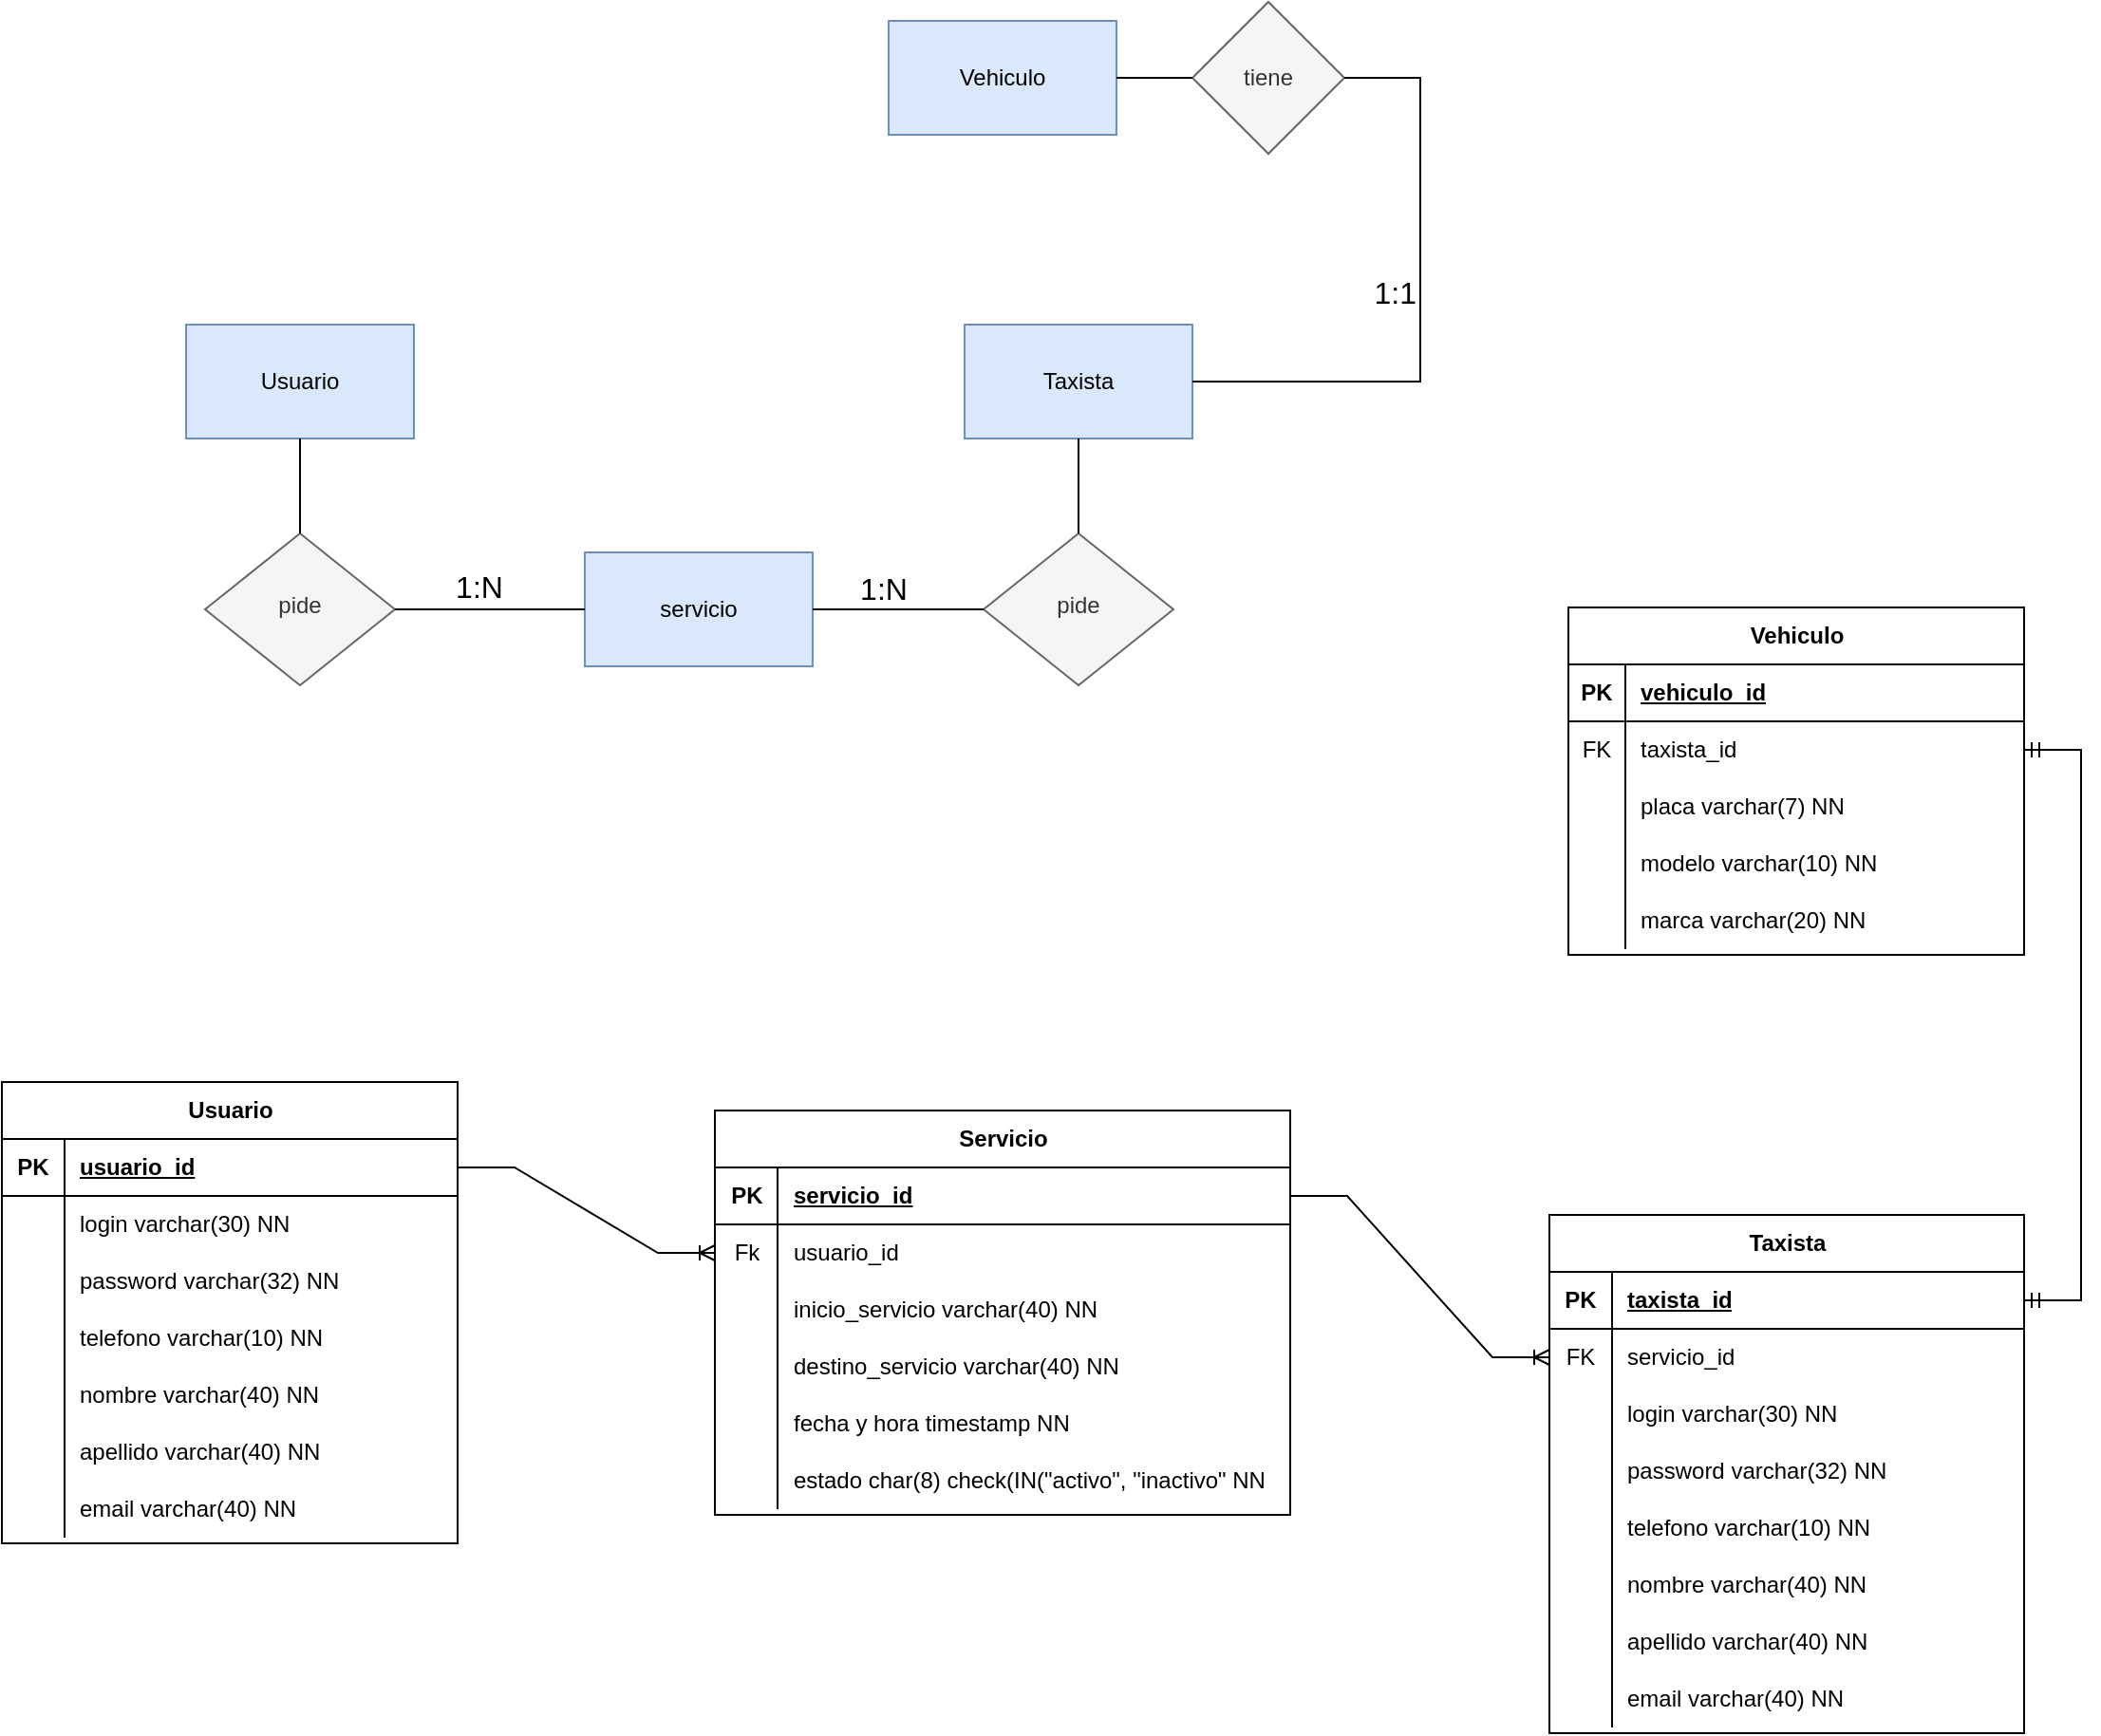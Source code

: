 <mxfile version="22.1.7" type="github">
  <diagram id="C5RBs43oDa-KdzZeNtuy" name="Page-1">
    <mxGraphModel dx="404" dy="332" grid="1" gridSize="10" guides="1" tooltips="1" connect="1" arrows="1" fold="1" page="1" pageScale="1" pageWidth="827" pageHeight="1169" math="0" shadow="0">
      <root>
        <mxCell id="WIyWlLk6GJQsqaUBKTNV-0" />
        <mxCell id="WIyWlLk6GJQsqaUBKTNV-1" parent="WIyWlLk6GJQsqaUBKTNV-0" />
        <mxCell id="WIyWlLk6GJQsqaUBKTNV-6" value="pide" style="rhombus;whiteSpace=wrap;html=1;shadow=0;fontFamily=Helvetica;fontSize=12;align=center;strokeWidth=1;spacing=6;spacingTop=-4;fillColor=#f5f5f5;fontColor=#333333;strokeColor=#666666;" parent="WIyWlLk6GJQsqaUBKTNV-1" vertex="1">
          <mxGeometry x="117" y="281" width="100" height="80" as="geometry" />
        </mxCell>
        <mxCell id="LEx5ge7jysPZpSsK8Mxb-0" value="servicio" style="rounded=0;whiteSpace=wrap;html=1;fillColor=#dae8fc;strokeColor=#6c8ebf;" parent="WIyWlLk6GJQsqaUBKTNV-1" vertex="1">
          <mxGeometry x="317" y="291" width="120" height="60" as="geometry" />
        </mxCell>
        <mxCell id="LEx5ge7jysPZpSsK8Mxb-2" value="Taxista" style="rounded=0;whiteSpace=wrap;html=1;fillColor=#dae8fc;strokeColor=#6c8ebf;" parent="WIyWlLk6GJQsqaUBKTNV-1" vertex="1">
          <mxGeometry x="517" y="171" width="120" height="60" as="geometry" />
        </mxCell>
        <mxCell id="LEx5ge7jysPZpSsK8Mxb-3" value="Usuario" style="rounded=0;whiteSpace=wrap;html=1;fillColor=#dae8fc;strokeColor=#6c8ebf;" parent="WIyWlLk6GJQsqaUBKTNV-1" vertex="1">
          <mxGeometry x="107" y="171" width="120" height="60" as="geometry" />
        </mxCell>
        <mxCell id="LEx5ge7jysPZpSsK8Mxb-6" value="pide" style="rhombus;whiteSpace=wrap;html=1;shadow=0;fontFamily=Helvetica;fontSize=12;align=center;strokeWidth=1;spacing=6;spacingTop=-4;fillColor=#f5f5f5;fontColor=#333333;strokeColor=#666666;" parent="WIyWlLk6GJQsqaUBKTNV-1" vertex="1">
          <mxGeometry x="527" y="281" width="100" height="80" as="geometry" />
        </mxCell>
        <mxCell id="LEx5ge7jysPZpSsK8Mxb-12" value="Vehiculo" style="rounded=0;whiteSpace=wrap;html=1;fillColor=#dae8fc;strokeColor=#6c8ebf;" parent="WIyWlLk6GJQsqaUBKTNV-1" vertex="1">
          <mxGeometry x="477" y="11" width="120" height="60" as="geometry" />
        </mxCell>
        <mxCell id="LEx5ge7jysPZpSsK8Mxb-14" value="tiene" style="rhombus;whiteSpace=wrap;html=1;fillColor=#f5f5f5;fontColor=#333333;strokeColor=#666666;" parent="WIyWlLk6GJQsqaUBKTNV-1" vertex="1">
          <mxGeometry x="637" y="1" width="80" height="80" as="geometry" />
        </mxCell>
        <mxCell id="LEx5ge7jysPZpSsK8Mxb-17" value="" style="endArrow=none;html=1;rounded=0;exitX=1;exitY=0.5;exitDx=0;exitDy=0;entryX=0;entryY=0.5;entryDx=0;entryDy=0;" parent="WIyWlLk6GJQsqaUBKTNV-1" source="LEx5ge7jysPZpSsK8Mxb-12" target="LEx5ge7jysPZpSsK8Mxb-14" edge="1">
          <mxGeometry width="50" height="50" relative="1" as="geometry">
            <mxPoint x="487" y="561" as="sourcePoint" />
            <mxPoint x="537" y="511" as="targetPoint" />
          </mxGeometry>
        </mxCell>
        <mxCell id="LEx5ge7jysPZpSsK8Mxb-18" value="" style="endArrow=none;html=1;rounded=0;exitX=1;exitY=0.5;exitDx=0;exitDy=0;entryX=1;entryY=0.5;entryDx=0;entryDy=0;fontSize=16;horizontal=1;labelPosition=center;verticalLabelPosition=top;align=center;verticalAlign=bottom;" parent="WIyWlLk6GJQsqaUBKTNV-1" source="LEx5ge7jysPZpSsK8Mxb-14" target="LEx5ge7jysPZpSsK8Mxb-2" edge="1">
          <mxGeometry width="50" height="50" relative="1" as="geometry">
            <mxPoint x="697" y="461" as="sourcePoint" />
            <mxPoint x="747" y="411" as="targetPoint" />
            <Array as="points">
              <mxPoint x="757" y="41" />
              <mxPoint x="757" y="201" />
              <mxPoint x="707" y="201" />
            </Array>
          </mxGeometry>
        </mxCell>
        <mxCell id="LEx5ge7jysPZpSsK8Mxb-26" value="1:1" style="edgeLabel;html=1;align=right;verticalAlign=middle;resizable=0;points=[];fontSize=16;horizontal=1;labelPosition=left;verticalLabelPosition=middle;" parent="LEx5ge7jysPZpSsK8Mxb-18" vertex="1" connectable="0">
          <mxGeometry x="-0.048" y="-2" relative="1" as="geometry">
            <mxPoint as="offset" />
          </mxGeometry>
        </mxCell>
        <mxCell id="LEx5ge7jysPZpSsK8Mxb-19" value="" style="endArrow=none;html=1;rounded=0;entryX=0.5;entryY=1;entryDx=0;entryDy=0;" parent="WIyWlLk6GJQsqaUBKTNV-1" source="LEx5ge7jysPZpSsK8Mxb-6" target="LEx5ge7jysPZpSsK8Mxb-2" edge="1">
          <mxGeometry width="50" height="50" relative="1" as="geometry">
            <mxPoint x="577" y="260.289" as="sourcePoint" />
            <mxPoint x="617" y="261" as="targetPoint" />
          </mxGeometry>
        </mxCell>
        <mxCell id="LEx5ge7jysPZpSsK8Mxb-21" value="" style="endArrow=none;html=1;rounded=0;entryX=0;entryY=0.5;entryDx=0;entryDy=0;" parent="WIyWlLk6GJQsqaUBKTNV-1" source="LEx5ge7jysPZpSsK8Mxb-0" target="LEx5ge7jysPZpSsK8Mxb-6" edge="1">
          <mxGeometry width="50" height="50" relative="1" as="geometry">
            <mxPoint x="437" y="371" as="sourcePoint" />
            <mxPoint x="507.711" y="321" as="targetPoint" />
          </mxGeometry>
        </mxCell>
        <mxCell id="LEx5ge7jysPZpSsK8Mxb-25" value="1:N" style="edgeLabel;html=1;align=center;verticalAlign=bottom;resizable=0;points=[];fontSize=16;horizontal=1;labelPosition=center;verticalLabelPosition=top;" parent="LEx5ge7jysPZpSsK8Mxb-21" vertex="1" connectable="0">
          <mxGeometry x="-0.178" relative="1" as="geometry">
            <mxPoint as="offset" />
          </mxGeometry>
        </mxCell>
        <mxCell id="LEx5ge7jysPZpSsK8Mxb-22" value="" style="endArrow=none;html=1;rounded=0;entryX=0;entryY=0.5;entryDx=0;entryDy=0;exitX=1;exitY=0.5;exitDx=0;exitDy=0;verticalAlign=bottom;" parent="WIyWlLk6GJQsqaUBKTNV-1" source="WIyWlLk6GJQsqaUBKTNV-6" target="LEx5ge7jysPZpSsK8Mxb-0" edge="1">
          <mxGeometry width="50" height="50" relative="1" as="geometry">
            <mxPoint x="407" y="451" as="sourcePoint" />
            <mxPoint x="457" y="401" as="targetPoint" />
          </mxGeometry>
        </mxCell>
        <mxCell id="LEx5ge7jysPZpSsK8Mxb-24" value="1:N" style="edgeLabel;html=1;align=center;verticalAlign=bottom;resizable=0;points=[];fontSize=16;horizontal=1;labelPosition=center;verticalLabelPosition=top;" parent="LEx5ge7jysPZpSsK8Mxb-22" vertex="1" connectable="0">
          <mxGeometry x="-0.12" y="1" relative="1" as="geometry">
            <mxPoint as="offset" />
          </mxGeometry>
        </mxCell>
        <mxCell id="LEx5ge7jysPZpSsK8Mxb-23" value="" style="endArrow=none;html=1;rounded=0;entryX=0.5;entryY=1;entryDx=0;entryDy=0;exitX=0.5;exitY=0;exitDx=0;exitDy=0;" parent="WIyWlLk6GJQsqaUBKTNV-1" source="WIyWlLk6GJQsqaUBKTNV-6" target="LEx5ge7jysPZpSsK8Mxb-3" edge="1">
          <mxGeometry width="50" height="50" relative="1" as="geometry">
            <mxPoint x="87" y="321" as="sourcePoint" />
            <mxPoint x="137" y="271" as="targetPoint" />
          </mxGeometry>
        </mxCell>
        <mxCell id="GaLto6K3OPoXVZuK_CbD-0" value="Usuario" style="shape=table;startSize=30;container=1;collapsible=1;childLayout=tableLayout;fixedRows=1;rowLines=0;fontStyle=1;align=center;resizeLast=1;html=1;" parent="WIyWlLk6GJQsqaUBKTNV-1" vertex="1">
          <mxGeometry x="10" y="570" width="240" height="243" as="geometry">
            <mxRectangle x="47" y="447" width="90" height="30" as="alternateBounds" />
          </mxGeometry>
        </mxCell>
        <mxCell id="GaLto6K3OPoXVZuK_CbD-1" value="" style="shape=tableRow;horizontal=0;startSize=0;swimlaneHead=0;swimlaneBody=0;fillColor=none;collapsible=0;dropTarget=0;points=[[0,0.5],[1,0.5]];portConstraint=eastwest;top=0;left=0;right=0;bottom=1;" parent="GaLto6K3OPoXVZuK_CbD-0" vertex="1">
          <mxGeometry y="30" width="240" height="30" as="geometry" />
        </mxCell>
        <mxCell id="GaLto6K3OPoXVZuK_CbD-2" value="PK" style="shape=partialRectangle;connectable=0;fillColor=none;top=0;left=0;bottom=0;right=0;fontStyle=1;overflow=hidden;whiteSpace=wrap;html=1;" parent="GaLto6K3OPoXVZuK_CbD-1" vertex="1">
          <mxGeometry width="33" height="30" as="geometry">
            <mxRectangle width="33" height="30" as="alternateBounds" />
          </mxGeometry>
        </mxCell>
        <mxCell id="GaLto6K3OPoXVZuK_CbD-3" value="usuario_id" style="shape=partialRectangle;connectable=0;fillColor=none;top=0;left=0;bottom=0;right=0;align=left;spacingLeft=6;fontStyle=5;overflow=hidden;whiteSpace=wrap;html=1;" parent="GaLto6K3OPoXVZuK_CbD-1" vertex="1">
          <mxGeometry x="33" width="207" height="30" as="geometry">
            <mxRectangle width="207" height="30" as="alternateBounds" />
          </mxGeometry>
        </mxCell>
        <mxCell id="GaLto6K3OPoXVZuK_CbD-4" value="" style="shape=tableRow;horizontal=0;startSize=0;swimlaneHead=0;swimlaneBody=0;fillColor=none;collapsible=0;dropTarget=0;points=[[0,0.5],[1,0.5]];portConstraint=eastwest;top=0;left=0;right=0;bottom=0;" parent="GaLto6K3OPoXVZuK_CbD-0" vertex="1">
          <mxGeometry y="60" width="240" height="30" as="geometry" />
        </mxCell>
        <mxCell id="GaLto6K3OPoXVZuK_CbD-5" value="" style="shape=partialRectangle;connectable=0;fillColor=none;top=0;left=0;bottom=0;right=0;editable=1;overflow=hidden;whiteSpace=wrap;html=1;" parent="GaLto6K3OPoXVZuK_CbD-4" vertex="1">
          <mxGeometry width="33" height="30" as="geometry">
            <mxRectangle width="33" height="30" as="alternateBounds" />
          </mxGeometry>
        </mxCell>
        <mxCell id="GaLto6K3OPoXVZuK_CbD-6" value="login varchar(30) NN" style="shape=partialRectangle;connectable=0;fillColor=none;top=0;left=0;bottom=0;right=0;align=left;spacingLeft=6;overflow=hidden;whiteSpace=wrap;html=1;" parent="GaLto6K3OPoXVZuK_CbD-4" vertex="1">
          <mxGeometry x="33" width="207" height="30" as="geometry">
            <mxRectangle width="207" height="30" as="alternateBounds" />
          </mxGeometry>
        </mxCell>
        <mxCell id="GaLto6K3OPoXVZuK_CbD-7" value="" style="shape=tableRow;horizontal=0;startSize=0;swimlaneHead=0;swimlaneBody=0;fillColor=none;collapsible=0;dropTarget=0;points=[[0,0.5],[1,0.5]];portConstraint=eastwest;top=0;left=0;right=0;bottom=0;" parent="GaLto6K3OPoXVZuK_CbD-0" vertex="1">
          <mxGeometry y="90" width="240" height="30" as="geometry" />
        </mxCell>
        <mxCell id="GaLto6K3OPoXVZuK_CbD-8" value="" style="shape=partialRectangle;connectable=0;fillColor=none;top=0;left=0;bottom=0;right=0;editable=1;overflow=hidden;whiteSpace=wrap;html=1;" parent="GaLto6K3OPoXVZuK_CbD-7" vertex="1">
          <mxGeometry width="33" height="30" as="geometry">
            <mxRectangle width="33" height="30" as="alternateBounds" />
          </mxGeometry>
        </mxCell>
        <mxCell id="GaLto6K3OPoXVZuK_CbD-9" value="password varchar(32) NN" style="shape=partialRectangle;connectable=0;fillColor=none;top=0;left=0;bottom=0;right=0;align=left;spacingLeft=6;overflow=hidden;whiteSpace=wrap;html=1;" parent="GaLto6K3OPoXVZuK_CbD-7" vertex="1">
          <mxGeometry x="33" width="207" height="30" as="geometry">
            <mxRectangle width="207" height="30" as="alternateBounds" />
          </mxGeometry>
        </mxCell>
        <mxCell id="GaLto6K3OPoXVZuK_CbD-10" value="" style="shape=tableRow;horizontal=0;startSize=0;swimlaneHead=0;swimlaneBody=0;fillColor=none;collapsible=0;dropTarget=0;points=[[0,0.5],[1,0.5]];portConstraint=eastwest;top=0;left=0;right=0;bottom=0;" parent="GaLto6K3OPoXVZuK_CbD-0" vertex="1">
          <mxGeometry y="120" width="240" height="30" as="geometry" />
        </mxCell>
        <mxCell id="GaLto6K3OPoXVZuK_CbD-11" value="" style="shape=partialRectangle;connectable=0;fillColor=none;top=0;left=0;bottom=0;right=0;editable=1;overflow=hidden;whiteSpace=wrap;html=1;" parent="GaLto6K3OPoXVZuK_CbD-10" vertex="1">
          <mxGeometry width="33" height="30" as="geometry">
            <mxRectangle width="33" height="30" as="alternateBounds" />
          </mxGeometry>
        </mxCell>
        <mxCell id="GaLto6K3OPoXVZuK_CbD-12" value="telefono varchar(10) NN" style="shape=partialRectangle;connectable=0;fillColor=none;top=0;left=0;bottom=0;right=0;align=left;spacingLeft=6;overflow=hidden;whiteSpace=wrap;html=1;" parent="GaLto6K3OPoXVZuK_CbD-10" vertex="1">
          <mxGeometry x="33" width="207" height="30" as="geometry">
            <mxRectangle width="207" height="30" as="alternateBounds" />
          </mxGeometry>
        </mxCell>
        <mxCell id="GaLto6K3OPoXVZuK_CbD-19" value="" style="shape=tableRow;horizontal=0;startSize=0;swimlaneHead=0;swimlaneBody=0;fillColor=none;collapsible=0;dropTarget=0;points=[[0,0.5],[1,0.5]];portConstraint=eastwest;top=0;left=0;right=0;bottom=0;" parent="GaLto6K3OPoXVZuK_CbD-0" vertex="1">
          <mxGeometry y="150" width="240" height="30" as="geometry" />
        </mxCell>
        <mxCell id="GaLto6K3OPoXVZuK_CbD-20" value="" style="shape=partialRectangle;connectable=0;fillColor=none;top=0;left=0;bottom=0;right=0;editable=1;overflow=hidden;whiteSpace=wrap;html=1;" parent="GaLto6K3OPoXVZuK_CbD-19" vertex="1">
          <mxGeometry width="33" height="30" as="geometry">
            <mxRectangle width="33" height="30" as="alternateBounds" />
          </mxGeometry>
        </mxCell>
        <mxCell id="GaLto6K3OPoXVZuK_CbD-21" value="nombre varchar(40) NN" style="shape=partialRectangle;connectable=0;fillColor=none;top=0;left=0;bottom=0;right=0;align=left;spacingLeft=6;overflow=hidden;whiteSpace=wrap;html=1;" parent="GaLto6K3OPoXVZuK_CbD-19" vertex="1">
          <mxGeometry x="33" width="207" height="30" as="geometry">
            <mxRectangle width="207" height="30" as="alternateBounds" />
          </mxGeometry>
        </mxCell>
        <mxCell id="GaLto6K3OPoXVZuK_CbD-39" value="" style="shape=tableRow;horizontal=0;startSize=0;swimlaneHead=0;swimlaneBody=0;fillColor=none;collapsible=0;dropTarget=0;points=[[0,0.5],[1,0.5]];portConstraint=eastwest;top=0;left=0;right=0;bottom=0;" parent="GaLto6K3OPoXVZuK_CbD-0" vertex="1">
          <mxGeometry y="180" width="240" height="30" as="geometry" />
        </mxCell>
        <mxCell id="GaLto6K3OPoXVZuK_CbD-40" value="" style="shape=partialRectangle;connectable=0;fillColor=none;top=0;left=0;bottom=0;right=0;editable=1;overflow=hidden;whiteSpace=wrap;html=1;" parent="GaLto6K3OPoXVZuK_CbD-39" vertex="1">
          <mxGeometry width="33" height="30" as="geometry">
            <mxRectangle width="33" height="30" as="alternateBounds" />
          </mxGeometry>
        </mxCell>
        <mxCell id="GaLto6K3OPoXVZuK_CbD-41" value="apellido varchar(40) NN" style="shape=partialRectangle;connectable=0;fillColor=none;top=0;left=0;bottom=0;right=0;align=left;spacingLeft=6;overflow=hidden;whiteSpace=wrap;html=1;" parent="GaLto6K3OPoXVZuK_CbD-39" vertex="1">
          <mxGeometry x="33" width="207" height="30" as="geometry">
            <mxRectangle width="207" height="30" as="alternateBounds" />
          </mxGeometry>
        </mxCell>
        <mxCell id="GaLto6K3OPoXVZuK_CbD-42" value="" style="shape=tableRow;horizontal=0;startSize=0;swimlaneHead=0;swimlaneBody=0;fillColor=none;collapsible=0;dropTarget=0;points=[[0,0.5],[1,0.5]];portConstraint=eastwest;top=0;left=0;right=0;bottom=0;" parent="GaLto6K3OPoXVZuK_CbD-0" vertex="1">
          <mxGeometry y="210" width="240" height="30" as="geometry" />
        </mxCell>
        <mxCell id="GaLto6K3OPoXVZuK_CbD-43" value="" style="shape=partialRectangle;connectable=0;fillColor=none;top=0;left=0;bottom=0;right=0;editable=1;overflow=hidden;whiteSpace=wrap;html=1;" parent="GaLto6K3OPoXVZuK_CbD-42" vertex="1">
          <mxGeometry width="33" height="30" as="geometry">
            <mxRectangle width="33" height="30" as="alternateBounds" />
          </mxGeometry>
        </mxCell>
        <mxCell id="GaLto6K3OPoXVZuK_CbD-44" value="email varchar(40) NN" style="shape=partialRectangle;connectable=0;fillColor=none;top=0;left=0;bottom=0;right=0;align=left;spacingLeft=6;overflow=hidden;whiteSpace=wrap;html=1;" parent="GaLto6K3OPoXVZuK_CbD-42" vertex="1">
          <mxGeometry x="33" width="207" height="30" as="geometry">
            <mxRectangle width="207" height="30" as="alternateBounds" />
          </mxGeometry>
        </mxCell>
        <mxCell id="GaLto6K3OPoXVZuK_CbD-16" value="" style="shape=tableRow;horizontal=0;startSize=0;swimlaneHead=0;swimlaneBody=0;fillColor=none;collapsible=0;dropTarget=0;points=[[0,0.5],[1,0.5]];portConstraint=eastwest;top=0;left=0;right=0;bottom=0;" parent="WIyWlLk6GJQsqaUBKTNV-1" vertex="1">
          <mxGeometry x="60" y="670" width="240" height="30" as="geometry" />
        </mxCell>
        <mxCell id="GaLto6K3OPoXVZuK_CbD-17" value="" style="shape=partialRectangle;connectable=0;fillColor=none;top=0;left=0;bottom=0;right=0;editable=1;overflow=hidden;whiteSpace=wrap;html=1;" parent="GaLto6K3OPoXVZuK_CbD-16" vertex="1">
          <mxGeometry width="33" height="30" as="geometry">
            <mxRectangle width="33" height="30" as="alternateBounds" />
          </mxGeometry>
        </mxCell>
        <mxCell id="GaLto6K3OPoXVZuK_CbD-45" value="Taxista" style="shape=table;startSize=30;container=1;collapsible=1;childLayout=tableLayout;fixedRows=1;rowLines=0;fontStyle=1;align=center;resizeLast=1;html=1;" parent="WIyWlLk6GJQsqaUBKTNV-1" vertex="1">
          <mxGeometry x="825" y="640" width="250" height="273" as="geometry">
            <mxRectangle x="47" y="447" width="90" height="30" as="alternateBounds" />
          </mxGeometry>
        </mxCell>
        <mxCell id="GaLto6K3OPoXVZuK_CbD-46" value="" style="shape=tableRow;horizontal=0;startSize=0;swimlaneHead=0;swimlaneBody=0;fillColor=none;collapsible=0;dropTarget=0;points=[[0,0.5],[1,0.5]];portConstraint=eastwest;top=0;left=0;right=0;bottom=1;" parent="GaLto6K3OPoXVZuK_CbD-45" vertex="1">
          <mxGeometry y="30" width="250" height="30" as="geometry" />
        </mxCell>
        <mxCell id="GaLto6K3OPoXVZuK_CbD-47" value="PK" style="shape=partialRectangle;connectable=0;fillColor=none;top=0;left=0;bottom=0;right=0;fontStyle=1;overflow=hidden;whiteSpace=wrap;html=1;" parent="GaLto6K3OPoXVZuK_CbD-46" vertex="1">
          <mxGeometry width="33" height="30" as="geometry">
            <mxRectangle width="33" height="30" as="alternateBounds" />
          </mxGeometry>
        </mxCell>
        <mxCell id="GaLto6K3OPoXVZuK_CbD-48" value="taxista_id" style="shape=partialRectangle;connectable=0;fillColor=none;top=0;left=0;bottom=0;right=0;align=left;spacingLeft=6;fontStyle=5;overflow=hidden;whiteSpace=wrap;html=1;" parent="GaLto6K3OPoXVZuK_CbD-46" vertex="1">
          <mxGeometry x="33" width="217" height="30" as="geometry">
            <mxRectangle width="217" height="30" as="alternateBounds" />
          </mxGeometry>
        </mxCell>
        <mxCell id="GaLto6K3OPoXVZuK_CbD-49" value="" style="shape=tableRow;horizontal=0;startSize=0;swimlaneHead=0;swimlaneBody=0;fillColor=none;collapsible=0;dropTarget=0;points=[[0,0.5],[1,0.5]];portConstraint=eastwest;top=0;left=0;right=0;bottom=0;" parent="GaLto6K3OPoXVZuK_CbD-45" vertex="1">
          <mxGeometry y="60" width="250" height="30" as="geometry" />
        </mxCell>
        <mxCell id="GaLto6K3OPoXVZuK_CbD-50" value="FK" style="shape=partialRectangle;connectable=0;fillColor=none;top=0;left=0;bottom=0;right=0;editable=1;overflow=hidden;whiteSpace=wrap;html=1;" parent="GaLto6K3OPoXVZuK_CbD-49" vertex="1">
          <mxGeometry width="33" height="30" as="geometry">
            <mxRectangle width="33" height="30" as="alternateBounds" />
          </mxGeometry>
        </mxCell>
        <mxCell id="GaLto6K3OPoXVZuK_CbD-51" value="servicio_id&amp;nbsp;" style="shape=partialRectangle;connectable=0;fillColor=none;top=0;left=0;bottom=0;right=0;align=left;spacingLeft=6;overflow=hidden;whiteSpace=wrap;html=1;" parent="GaLto6K3OPoXVZuK_CbD-49" vertex="1">
          <mxGeometry x="33" width="217" height="30" as="geometry">
            <mxRectangle width="217" height="30" as="alternateBounds" />
          </mxGeometry>
        </mxCell>
        <mxCell id="GaLto6K3OPoXVZuK_CbD-112" value="" style="shape=tableRow;horizontal=0;startSize=0;swimlaneHead=0;swimlaneBody=0;fillColor=none;collapsible=0;dropTarget=0;points=[[0,0.5],[1,0.5]];portConstraint=eastwest;top=0;left=0;right=0;bottom=0;" parent="GaLto6K3OPoXVZuK_CbD-45" vertex="1">
          <mxGeometry y="90" width="250" height="30" as="geometry" />
        </mxCell>
        <mxCell id="GaLto6K3OPoXVZuK_CbD-113" value="" style="shape=partialRectangle;connectable=0;fillColor=none;top=0;left=0;bottom=0;right=0;editable=1;overflow=hidden;whiteSpace=wrap;html=1;" parent="GaLto6K3OPoXVZuK_CbD-112" vertex="1">
          <mxGeometry width="33" height="30" as="geometry">
            <mxRectangle width="33" height="30" as="alternateBounds" />
          </mxGeometry>
        </mxCell>
        <mxCell id="GaLto6K3OPoXVZuK_CbD-114" value="login varchar(30) NN" style="shape=partialRectangle;connectable=0;fillColor=none;top=0;left=0;bottom=0;right=0;align=left;spacingLeft=6;overflow=hidden;whiteSpace=wrap;html=1;" parent="GaLto6K3OPoXVZuK_CbD-112" vertex="1">
          <mxGeometry x="33" width="217" height="30" as="geometry">
            <mxRectangle width="217" height="30" as="alternateBounds" />
          </mxGeometry>
        </mxCell>
        <mxCell id="GaLto6K3OPoXVZuK_CbD-52" value="" style="shape=tableRow;horizontal=0;startSize=0;swimlaneHead=0;swimlaneBody=0;fillColor=none;collapsible=0;dropTarget=0;points=[[0,0.5],[1,0.5]];portConstraint=eastwest;top=0;left=0;right=0;bottom=0;" parent="GaLto6K3OPoXVZuK_CbD-45" vertex="1">
          <mxGeometry y="120" width="250" height="30" as="geometry" />
        </mxCell>
        <mxCell id="GaLto6K3OPoXVZuK_CbD-53" value="" style="shape=partialRectangle;connectable=0;fillColor=none;top=0;left=0;bottom=0;right=0;editable=1;overflow=hidden;whiteSpace=wrap;html=1;" parent="GaLto6K3OPoXVZuK_CbD-52" vertex="1">
          <mxGeometry width="33" height="30" as="geometry">
            <mxRectangle width="33" height="30" as="alternateBounds" />
          </mxGeometry>
        </mxCell>
        <mxCell id="GaLto6K3OPoXVZuK_CbD-54" value="password varchar(32) NN" style="shape=partialRectangle;connectable=0;fillColor=none;top=0;left=0;bottom=0;right=0;align=left;spacingLeft=6;overflow=hidden;whiteSpace=wrap;html=1;" parent="GaLto6K3OPoXVZuK_CbD-52" vertex="1">
          <mxGeometry x="33" width="217" height="30" as="geometry">
            <mxRectangle width="217" height="30" as="alternateBounds" />
          </mxGeometry>
        </mxCell>
        <mxCell id="GaLto6K3OPoXVZuK_CbD-55" value="" style="shape=tableRow;horizontal=0;startSize=0;swimlaneHead=0;swimlaneBody=0;fillColor=none;collapsible=0;dropTarget=0;points=[[0,0.5],[1,0.5]];portConstraint=eastwest;top=0;left=0;right=0;bottom=0;" parent="GaLto6K3OPoXVZuK_CbD-45" vertex="1">
          <mxGeometry y="150" width="250" height="30" as="geometry" />
        </mxCell>
        <mxCell id="GaLto6K3OPoXVZuK_CbD-56" value="" style="shape=partialRectangle;connectable=0;fillColor=none;top=0;left=0;bottom=0;right=0;editable=1;overflow=hidden;whiteSpace=wrap;html=1;" parent="GaLto6K3OPoXVZuK_CbD-55" vertex="1">
          <mxGeometry width="33" height="30" as="geometry">
            <mxRectangle width="33" height="30" as="alternateBounds" />
          </mxGeometry>
        </mxCell>
        <mxCell id="GaLto6K3OPoXVZuK_CbD-57" value="telefono varchar(10) NN" style="shape=partialRectangle;connectable=0;fillColor=none;top=0;left=0;bottom=0;right=0;align=left;spacingLeft=6;overflow=hidden;whiteSpace=wrap;html=1;" parent="GaLto6K3OPoXVZuK_CbD-55" vertex="1">
          <mxGeometry x="33" width="217" height="30" as="geometry">
            <mxRectangle width="217" height="30" as="alternateBounds" />
          </mxGeometry>
        </mxCell>
        <mxCell id="GaLto6K3OPoXVZuK_CbD-58" value="" style="shape=tableRow;horizontal=0;startSize=0;swimlaneHead=0;swimlaneBody=0;fillColor=none;collapsible=0;dropTarget=0;points=[[0,0.5],[1,0.5]];portConstraint=eastwest;top=0;left=0;right=0;bottom=0;" parent="GaLto6K3OPoXVZuK_CbD-45" vertex="1">
          <mxGeometry y="180" width="250" height="30" as="geometry" />
        </mxCell>
        <mxCell id="GaLto6K3OPoXVZuK_CbD-59" value="" style="shape=partialRectangle;connectable=0;fillColor=none;top=0;left=0;bottom=0;right=0;editable=1;overflow=hidden;whiteSpace=wrap;html=1;" parent="GaLto6K3OPoXVZuK_CbD-58" vertex="1">
          <mxGeometry width="33" height="30" as="geometry">
            <mxRectangle width="33" height="30" as="alternateBounds" />
          </mxGeometry>
        </mxCell>
        <mxCell id="GaLto6K3OPoXVZuK_CbD-60" value="nombre varchar(40) NN" style="shape=partialRectangle;connectable=0;fillColor=none;top=0;left=0;bottom=0;right=0;align=left;spacingLeft=6;overflow=hidden;whiteSpace=wrap;html=1;" parent="GaLto6K3OPoXVZuK_CbD-58" vertex="1">
          <mxGeometry x="33" width="217" height="30" as="geometry">
            <mxRectangle width="217" height="30" as="alternateBounds" />
          </mxGeometry>
        </mxCell>
        <mxCell id="GaLto6K3OPoXVZuK_CbD-61" value="" style="shape=tableRow;horizontal=0;startSize=0;swimlaneHead=0;swimlaneBody=0;fillColor=none;collapsible=0;dropTarget=0;points=[[0,0.5],[1,0.5]];portConstraint=eastwest;top=0;left=0;right=0;bottom=0;" parent="GaLto6K3OPoXVZuK_CbD-45" vertex="1">
          <mxGeometry y="210" width="250" height="30" as="geometry" />
        </mxCell>
        <mxCell id="GaLto6K3OPoXVZuK_CbD-62" value="" style="shape=partialRectangle;connectable=0;fillColor=none;top=0;left=0;bottom=0;right=0;editable=1;overflow=hidden;whiteSpace=wrap;html=1;" parent="GaLto6K3OPoXVZuK_CbD-61" vertex="1">
          <mxGeometry width="33" height="30" as="geometry">
            <mxRectangle width="33" height="30" as="alternateBounds" />
          </mxGeometry>
        </mxCell>
        <mxCell id="GaLto6K3OPoXVZuK_CbD-63" value="apellido varchar(40) NN" style="shape=partialRectangle;connectable=0;fillColor=none;top=0;left=0;bottom=0;right=0;align=left;spacingLeft=6;overflow=hidden;whiteSpace=wrap;html=1;" parent="GaLto6K3OPoXVZuK_CbD-61" vertex="1">
          <mxGeometry x="33" width="217" height="30" as="geometry">
            <mxRectangle width="217" height="30" as="alternateBounds" />
          </mxGeometry>
        </mxCell>
        <mxCell id="GaLto6K3OPoXVZuK_CbD-64" value="" style="shape=tableRow;horizontal=0;startSize=0;swimlaneHead=0;swimlaneBody=0;fillColor=none;collapsible=0;dropTarget=0;points=[[0,0.5],[1,0.5]];portConstraint=eastwest;top=0;left=0;right=0;bottom=0;" parent="GaLto6K3OPoXVZuK_CbD-45" vertex="1">
          <mxGeometry y="240" width="250" height="30" as="geometry" />
        </mxCell>
        <mxCell id="GaLto6K3OPoXVZuK_CbD-65" value="" style="shape=partialRectangle;connectable=0;fillColor=none;top=0;left=0;bottom=0;right=0;editable=1;overflow=hidden;whiteSpace=wrap;html=1;" parent="GaLto6K3OPoXVZuK_CbD-64" vertex="1">
          <mxGeometry width="33" height="30" as="geometry">
            <mxRectangle width="33" height="30" as="alternateBounds" />
          </mxGeometry>
        </mxCell>
        <mxCell id="GaLto6K3OPoXVZuK_CbD-66" value="email varchar(40) NN" style="shape=partialRectangle;connectable=0;fillColor=none;top=0;left=0;bottom=0;right=0;align=left;spacingLeft=6;overflow=hidden;whiteSpace=wrap;html=1;" parent="GaLto6K3OPoXVZuK_CbD-64" vertex="1">
          <mxGeometry x="33" width="217" height="30" as="geometry">
            <mxRectangle width="217" height="30" as="alternateBounds" />
          </mxGeometry>
        </mxCell>
        <mxCell id="GaLto6K3OPoXVZuK_CbD-67" value="Vehiculo" style="shape=table;startSize=30;container=1;collapsible=1;childLayout=tableLayout;fixedRows=1;rowLines=0;fontStyle=1;align=center;resizeLast=1;html=1;" parent="WIyWlLk6GJQsqaUBKTNV-1" vertex="1">
          <mxGeometry x="835" y="320" width="240" height="183" as="geometry">
            <mxRectangle x="47" y="447" width="90" height="30" as="alternateBounds" />
          </mxGeometry>
        </mxCell>
        <mxCell id="GaLto6K3OPoXVZuK_CbD-68" value="" style="shape=tableRow;horizontal=0;startSize=0;swimlaneHead=0;swimlaneBody=0;fillColor=none;collapsible=0;dropTarget=0;points=[[0,0.5],[1,0.5]];portConstraint=eastwest;top=0;left=0;right=0;bottom=1;" parent="GaLto6K3OPoXVZuK_CbD-67" vertex="1">
          <mxGeometry y="30" width="240" height="30" as="geometry" />
        </mxCell>
        <mxCell id="GaLto6K3OPoXVZuK_CbD-69" value="PK" style="shape=partialRectangle;connectable=0;fillColor=none;top=0;left=0;bottom=0;right=0;fontStyle=1;overflow=hidden;whiteSpace=wrap;html=1;" parent="GaLto6K3OPoXVZuK_CbD-68" vertex="1">
          <mxGeometry width="30" height="30" as="geometry">
            <mxRectangle width="30" height="30" as="alternateBounds" />
          </mxGeometry>
        </mxCell>
        <mxCell id="GaLto6K3OPoXVZuK_CbD-70" value="vehiculo_id" style="shape=partialRectangle;connectable=0;fillColor=none;top=0;left=0;bottom=0;right=0;align=left;spacingLeft=6;fontStyle=5;overflow=hidden;whiteSpace=wrap;html=1;" parent="GaLto6K3OPoXVZuK_CbD-68" vertex="1">
          <mxGeometry x="30" width="210" height="30" as="geometry">
            <mxRectangle width="210" height="30" as="alternateBounds" />
          </mxGeometry>
        </mxCell>
        <mxCell id="GaLto6K3OPoXVZuK_CbD-71" value="" style="shape=tableRow;horizontal=0;startSize=0;swimlaneHead=0;swimlaneBody=0;fillColor=none;collapsible=0;dropTarget=0;points=[[0,0.5],[1,0.5]];portConstraint=eastwest;top=0;left=0;right=0;bottom=0;" parent="GaLto6K3OPoXVZuK_CbD-67" vertex="1">
          <mxGeometry y="60" width="240" height="30" as="geometry" />
        </mxCell>
        <mxCell id="GaLto6K3OPoXVZuK_CbD-72" value="FK" style="shape=partialRectangle;connectable=0;fillColor=none;top=0;left=0;bottom=0;right=0;editable=1;overflow=hidden;whiteSpace=wrap;html=1;" parent="GaLto6K3OPoXVZuK_CbD-71" vertex="1">
          <mxGeometry width="30" height="30" as="geometry">
            <mxRectangle width="30" height="30" as="alternateBounds" />
          </mxGeometry>
        </mxCell>
        <mxCell id="GaLto6K3OPoXVZuK_CbD-73" value="taxista_id&amp;nbsp;" style="shape=partialRectangle;connectable=0;fillColor=none;top=0;left=0;bottom=0;right=0;align=left;spacingLeft=6;overflow=hidden;whiteSpace=wrap;html=1;" parent="GaLto6K3OPoXVZuK_CbD-71" vertex="1">
          <mxGeometry x="30" width="210" height="30" as="geometry">
            <mxRectangle width="210" height="30" as="alternateBounds" />
          </mxGeometry>
        </mxCell>
        <mxCell id="GaLto6K3OPoXVZuK_CbD-74" value="" style="shape=tableRow;horizontal=0;startSize=0;swimlaneHead=0;swimlaneBody=0;fillColor=none;collapsible=0;dropTarget=0;points=[[0,0.5],[1,0.5]];portConstraint=eastwest;top=0;left=0;right=0;bottom=0;" parent="GaLto6K3OPoXVZuK_CbD-67" vertex="1">
          <mxGeometry y="90" width="240" height="30" as="geometry" />
        </mxCell>
        <mxCell id="GaLto6K3OPoXVZuK_CbD-75" value="" style="shape=partialRectangle;connectable=0;fillColor=none;top=0;left=0;bottom=0;right=0;editable=1;overflow=hidden;whiteSpace=wrap;html=1;" parent="GaLto6K3OPoXVZuK_CbD-74" vertex="1">
          <mxGeometry width="30" height="30" as="geometry">
            <mxRectangle width="30" height="30" as="alternateBounds" />
          </mxGeometry>
        </mxCell>
        <mxCell id="GaLto6K3OPoXVZuK_CbD-76" value="placa varchar(7) NN" style="shape=partialRectangle;connectable=0;fillColor=none;top=0;left=0;bottom=0;right=0;align=left;spacingLeft=6;overflow=hidden;whiteSpace=wrap;html=1;" parent="GaLto6K3OPoXVZuK_CbD-74" vertex="1">
          <mxGeometry x="30" width="210" height="30" as="geometry">
            <mxRectangle width="210" height="30" as="alternateBounds" />
          </mxGeometry>
        </mxCell>
        <mxCell id="GaLto6K3OPoXVZuK_CbD-77" value="" style="shape=tableRow;horizontal=0;startSize=0;swimlaneHead=0;swimlaneBody=0;fillColor=none;collapsible=0;dropTarget=0;points=[[0,0.5],[1,0.5]];portConstraint=eastwest;top=0;left=0;right=0;bottom=0;" parent="GaLto6K3OPoXVZuK_CbD-67" vertex="1">
          <mxGeometry y="120" width="240" height="30" as="geometry" />
        </mxCell>
        <mxCell id="GaLto6K3OPoXVZuK_CbD-78" value="" style="shape=partialRectangle;connectable=0;fillColor=none;top=0;left=0;bottom=0;right=0;editable=1;overflow=hidden;whiteSpace=wrap;html=1;" parent="GaLto6K3OPoXVZuK_CbD-77" vertex="1">
          <mxGeometry width="30" height="30" as="geometry">
            <mxRectangle width="30" height="30" as="alternateBounds" />
          </mxGeometry>
        </mxCell>
        <mxCell id="GaLto6K3OPoXVZuK_CbD-79" value="modelo varchar(10) NN" style="shape=partialRectangle;connectable=0;fillColor=none;top=0;left=0;bottom=0;right=0;align=left;spacingLeft=6;overflow=hidden;whiteSpace=wrap;html=1;" parent="GaLto6K3OPoXVZuK_CbD-77" vertex="1">
          <mxGeometry x="30" width="210" height="30" as="geometry">
            <mxRectangle width="210" height="30" as="alternateBounds" />
          </mxGeometry>
        </mxCell>
        <mxCell id="GaLto6K3OPoXVZuK_CbD-80" value="" style="shape=tableRow;horizontal=0;startSize=0;swimlaneHead=0;swimlaneBody=0;fillColor=none;collapsible=0;dropTarget=0;points=[[0,0.5],[1,0.5]];portConstraint=eastwest;top=0;left=0;right=0;bottom=0;" parent="GaLto6K3OPoXVZuK_CbD-67" vertex="1">
          <mxGeometry y="150" width="240" height="30" as="geometry" />
        </mxCell>
        <mxCell id="GaLto6K3OPoXVZuK_CbD-81" value="" style="shape=partialRectangle;connectable=0;fillColor=none;top=0;left=0;bottom=0;right=0;editable=1;overflow=hidden;whiteSpace=wrap;html=1;" parent="GaLto6K3OPoXVZuK_CbD-80" vertex="1">
          <mxGeometry width="30" height="30" as="geometry">
            <mxRectangle width="30" height="30" as="alternateBounds" />
          </mxGeometry>
        </mxCell>
        <mxCell id="GaLto6K3OPoXVZuK_CbD-82" value="marca varchar(20) NN" style="shape=partialRectangle;connectable=0;fillColor=none;top=0;left=0;bottom=0;right=0;align=left;spacingLeft=6;overflow=hidden;whiteSpace=wrap;html=1;" parent="GaLto6K3OPoXVZuK_CbD-80" vertex="1">
          <mxGeometry x="30" width="210" height="30" as="geometry">
            <mxRectangle width="210" height="30" as="alternateBounds" />
          </mxGeometry>
        </mxCell>
        <mxCell id="GaLto6K3OPoXVZuK_CbD-89" value="Servicio" style="shape=table;startSize=30;container=1;collapsible=1;childLayout=tableLayout;fixedRows=1;rowLines=0;fontStyle=1;align=center;resizeLast=1;html=1;" parent="WIyWlLk6GJQsqaUBKTNV-1" vertex="1">
          <mxGeometry x="385.5" y="585" width="303" height="213" as="geometry">
            <mxRectangle x="47" y="447" width="90" height="30" as="alternateBounds" />
          </mxGeometry>
        </mxCell>
        <mxCell id="GaLto6K3OPoXVZuK_CbD-90" value="" style="shape=tableRow;horizontal=0;startSize=0;swimlaneHead=0;swimlaneBody=0;fillColor=none;collapsible=0;dropTarget=0;points=[[0,0.5],[1,0.5]];portConstraint=eastwest;top=0;left=0;right=0;bottom=1;" parent="GaLto6K3OPoXVZuK_CbD-89" vertex="1">
          <mxGeometry y="30" width="303" height="30" as="geometry" />
        </mxCell>
        <mxCell id="GaLto6K3OPoXVZuK_CbD-91" value="PK" style="shape=partialRectangle;connectable=0;fillColor=none;top=0;left=0;bottom=0;right=0;fontStyle=1;overflow=hidden;whiteSpace=wrap;html=1;" parent="GaLto6K3OPoXVZuK_CbD-90" vertex="1">
          <mxGeometry width="33" height="30" as="geometry">
            <mxRectangle width="33" height="30" as="alternateBounds" />
          </mxGeometry>
        </mxCell>
        <mxCell id="GaLto6K3OPoXVZuK_CbD-92" value="servicio_id" style="shape=partialRectangle;connectable=0;fillColor=none;top=0;left=0;bottom=0;right=0;align=left;spacingLeft=6;fontStyle=5;overflow=hidden;whiteSpace=wrap;html=1;" parent="GaLto6K3OPoXVZuK_CbD-90" vertex="1">
          <mxGeometry x="33" width="270" height="30" as="geometry">
            <mxRectangle width="270" height="30" as="alternateBounds" />
          </mxGeometry>
        </mxCell>
        <mxCell id="GaLto6K3OPoXVZuK_CbD-93" value="" style="shape=tableRow;horizontal=0;startSize=0;swimlaneHead=0;swimlaneBody=0;fillColor=none;collapsible=0;dropTarget=0;points=[[0,0.5],[1,0.5]];portConstraint=eastwest;top=0;left=0;right=0;bottom=0;" parent="GaLto6K3OPoXVZuK_CbD-89" vertex="1">
          <mxGeometry y="60" width="303" height="30" as="geometry" />
        </mxCell>
        <mxCell id="GaLto6K3OPoXVZuK_CbD-94" value="Fk" style="shape=partialRectangle;connectable=0;fillColor=none;top=0;left=0;bottom=0;right=0;editable=1;overflow=hidden;whiteSpace=wrap;html=1;" parent="GaLto6K3OPoXVZuK_CbD-93" vertex="1">
          <mxGeometry width="33" height="30" as="geometry">
            <mxRectangle width="33" height="30" as="alternateBounds" />
          </mxGeometry>
        </mxCell>
        <mxCell id="GaLto6K3OPoXVZuK_CbD-95" value="usuario_id" style="shape=partialRectangle;connectable=0;fillColor=none;top=0;left=0;bottom=0;right=0;align=left;spacingLeft=6;overflow=hidden;whiteSpace=wrap;html=1;" parent="GaLto6K3OPoXVZuK_CbD-93" vertex="1">
          <mxGeometry x="33" width="270" height="30" as="geometry">
            <mxRectangle width="270" height="30" as="alternateBounds" />
          </mxGeometry>
        </mxCell>
        <mxCell id="GaLto6K3OPoXVZuK_CbD-96" value="" style="shape=tableRow;horizontal=0;startSize=0;swimlaneHead=0;swimlaneBody=0;fillColor=none;collapsible=0;dropTarget=0;points=[[0,0.5],[1,0.5]];portConstraint=eastwest;top=0;left=0;right=0;bottom=0;" parent="GaLto6K3OPoXVZuK_CbD-89" vertex="1">
          <mxGeometry y="90" width="303" height="30" as="geometry" />
        </mxCell>
        <mxCell id="GaLto6K3OPoXVZuK_CbD-97" value="" style="shape=partialRectangle;connectable=0;fillColor=none;top=0;left=0;bottom=0;right=0;editable=1;overflow=hidden;whiteSpace=wrap;html=1;" parent="GaLto6K3OPoXVZuK_CbD-96" vertex="1">
          <mxGeometry width="33" height="30" as="geometry">
            <mxRectangle width="33" height="30" as="alternateBounds" />
          </mxGeometry>
        </mxCell>
        <mxCell id="GaLto6K3OPoXVZuK_CbD-98" value="inicio_servicio varchar(40) NN" style="shape=partialRectangle;connectable=0;fillColor=none;top=0;left=0;bottom=0;right=0;align=left;spacingLeft=6;overflow=hidden;whiteSpace=wrap;html=1;" parent="GaLto6K3OPoXVZuK_CbD-96" vertex="1">
          <mxGeometry x="33" width="270" height="30" as="geometry">
            <mxRectangle width="270" height="30" as="alternateBounds" />
          </mxGeometry>
        </mxCell>
        <mxCell id="GaLto6K3OPoXVZuK_CbD-99" value="" style="shape=tableRow;horizontal=0;startSize=0;swimlaneHead=0;swimlaneBody=0;fillColor=none;collapsible=0;dropTarget=0;points=[[0,0.5],[1,0.5]];portConstraint=eastwest;top=0;left=0;right=0;bottom=0;" parent="GaLto6K3OPoXVZuK_CbD-89" vertex="1">
          <mxGeometry y="120" width="303" height="30" as="geometry" />
        </mxCell>
        <mxCell id="GaLto6K3OPoXVZuK_CbD-100" value="" style="shape=partialRectangle;connectable=0;fillColor=none;top=0;left=0;bottom=0;right=0;editable=1;overflow=hidden;whiteSpace=wrap;html=1;" parent="GaLto6K3OPoXVZuK_CbD-99" vertex="1">
          <mxGeometry width="33" height="30" as="geometry">
            <mxRectangle width="33" height="30" as="alternateBounds" />
          </mxGeometry>
        </mxCell>
        <mxCell id="GaLto6K3OPoXVZuK_CbD-101" value="destino_servicio varchar(40) NN" style="shape=partialRectangle;connectable=0;fillColor=none;top=0;left=0;bottom=0;right=0;align=left;spacingLeft=6;overflow=hidden;whiteSpace=wrap;html=1;" parent="GaLto6K3OPoXVZuK_CbD-99" vertex="1">
          <mxGeometry x="33" width="270" height="30" as="geometry">
            <mxRectangle width="270" height="30" as="alternateBounds" />
          </mxGeometry>
        </mxCell>
        <mxCell id="GaLto6K3OPoXVZuK_CbD-102" value="" style="shape=tableRow;horizontal=0;startSize=0;swimlaneHead=0;swimlaneBody=0;fillColor=none;collapsible=0;dropTarget=0;points=[[0,0.5],[1,0.5]];portConstraint=eastwest;top=0;left=0;right=0;bottom=0;" parent="GaLto6K3OPoXVZuK_CbD-89" vertex="1">
          <mxGeometry y="150" width="303" height="30" as="geometry" />
        </mxCell>
        <mxCell id="GaLto6K3OPoXVZuK_CbD-103" value="" style="shape=partialRectangle;connectable=0;fillColor=none;top=0;left=0;bottom=0;right=0;editable=1;overflow=hidden;whiteSpace=wrap;html=1;" parent="GaLto6K3OPoXVZuK_CbD-102" vertex="1">
          <mxGeometry width="33" height="30" as="geometry">
            <mxRectangle width="33" height="30" as="alternateBounds" />
          </mxGeometry>
        </mxCell>
        <mxCell id="GaLto6K3OPoXVZuK_CbD-104" value="fecha y hora timestamp NN" style="shape=partialRectangle;connectable=0;fillColor=none;top=0;left=0;bottom=0;right=0;align=left;spacingLeft=6;overflow=hidden;whiteSpace=wrap;html=1;" parent="GaLto6K3OPoXVZuK_CbD-102" vertex="1">
          <mxGeometry x="33" width="270" height="30" as="geometry">
            <mxRectangle width="270" height="30" as="alternateBounds" />
          </mxGeometry>
        </mxCell>
        <mxCell id="GaLto6K3OPoXVZuK_CbD-105" value="" style="shape=tableRow;horizontal=0;startSize=0;swimlaneHead=0;swimlaneBody=0;fillColor=none;collapsible=0;dropTarget=0;points=[[0,0.5],[1,0.5]];portConstraint=eastwest;top=0;left=0;right=0;bottom=0;" parent="GaLto6K3OPoXVZuK_CbD-89" vertex="1">
          <mxGeometry y="180" width="303" height="30" as="geometry" />
        </mxCell>
        <mxCell id="GaLto6K3OPoXVZuK_CbD-106" value="" style="shape=partialRectangle;connectable=0;fillColor=none;top=0;left=0;bottom=0;right=0;editable=1;overflow=hidden;whiteSpace=wrap;html=1;" parent="GaLto6K3OPoXVZuK_CbD-105" vertex="1">
          <mxGeometry width="33" height="30" as="geometry">
            <mxRectangle width="33" height="30" as="alternateBounds" />
          </mxGeometry>
        </mxCell>
        <mxCell id="GaLto6K3OPoXVZuK_CbD-107" value="estado char(8) check(IN(&quot;activo&quot;, &quot;inactivo&quot; NN" style="shape=partialRectangle;connectable=0;fillColor=none;top=0;left=0;bottom=0;right=0;align=left;spacingLeft=6;overflow=hidden;whiteSpace=wrap;html=1;" parent="GaLto6K3OPoXVZuK_CbD-105" vertex="1">
          <mxGeometry x="33" width="270" height="30" as="geometry">
            <mxRectangle width="270" height="30" as="alternateBounds" />
          </mxGeometry>
        </mxCell>
        <mxCell id="GaLto6K3OPoXVZuK_CbD-115" value="" style="edgeStyle=entityRelationEdgeStyle;fontSize=12;html=1;endArrow=ERoneToMany;rounded=0;exitX=1;exitY=0.5;exitDx=0;exitDy=0;entryX=0;entryY=0.5;entryDx=0;entryDy=0;" parent="WIyWlLk6GJQsqaUBKTNV-1" source="GaLto6K3OPoXVZuK_CbD-1" target="GaLto6K3OPoXVZuK_CbD-93" edge="1">
          <mxGeometry width="100" height="100" relative="1" as="geometry">
            <mxPoint x="470" y="780" as="sourcePoint" />
            <mxPoint x="570" y="680" as="targetPoint" />
          </mxGeometry>
        </mxCell>
        <mxCell id="GaLto6K3OPoXVZuK_CbD-116" value="" style="edgeStyle=entityRelationEdgeStyle;fontSize=12;html=1;endArrow=ERoneToMany;rounded=0;exitX=1;exitY=0.5;exitDx=0;exitDy=0;entryX=0;entryY=0.5;entryDx=0;entryDy=0;" parent="WIyWlLk6GJQsqaUBKTNV-1" source="GaLto6K3OPoXVZuK_CbD-90" target="GaLto6K3OPoXVZuK_CbD-49" edge="1">
          <mxGeometry width="100" height="100" relative="1" as="geometry">
            <mxPoint x="640" y="780" as="sourcePoint" />
            <mxPoint x="740" y="680" as="targetPoint" />
          </mxGeometry>
        </mxCell>
        <mxCell id="GaLto6K3OPoXVZuK_CbD-147" value="" style="edgeStyle=entityRelationEdgeStyle;fontSize=12;html=1;endArrow=ERmandOne;startArrow=ERmandOne;rounded=0;exitX=1;exitY=0.5;exitDx=0;exitDy=0;" parent="WIyWlLk6GJQsqaUBKTNV-1" source="GaLto6K3OPoXVZuK_CbD-46" target="GaLto6K3OPoXVZuK_CbD-71" edge="1">
          <mxGeometry width="100" height="100" relative="1" as="geometry">
            <mxPoint x="620" y="670" as="sourcePoint" />
            <mxPoint x="720" y="570" as="targetPoint" />
          </mxGeometry>
        </mxCell>
      </root>
    </mxGraphModel>
  </diagram>
</mxfile>
